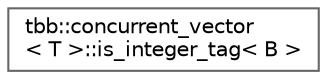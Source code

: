 digraph "类继承关系图"
{
 // LATEX_PDF_SIZE
  bgcolor="transparent";
  edge [fontname=Helvetica,fontsize=10,labelfontname=Helvetica,labelfontsize=10];
  node [fontname=Helvetica,fontsize=10,shape=box,height=0.2,width=0.4];
  rankdir="LR";
  Node0 [id="Node000000",label="tbb::concurrent_vector\l\< T \>::is_integer_tag\< B \>",height=0.2,width=0.4,color="grey40", fillcolor="white", style="filled",URL="$classtbb_1_1concurrent__vector_1_1is__integer__tag.html",tooltip="True/false function override helper"];
}
